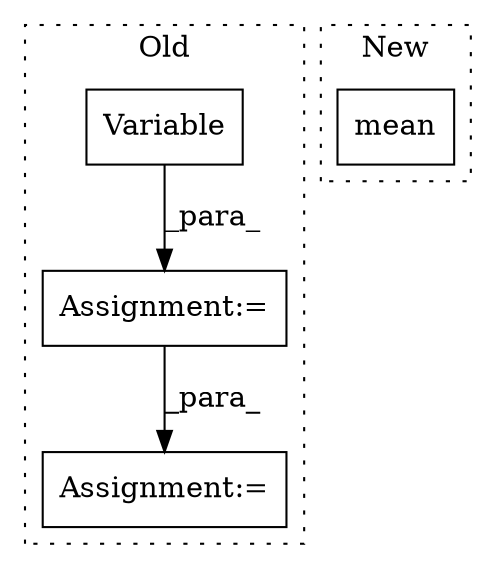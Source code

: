 digraph G {
subgraph cluster0 {
1 [label="Variable" a="32" s="5819,5850" l="9,1" shape="box"];
3 [label="Assignment:=" a="7" s="6121" l="1" shape="box"];
4 [label="Assignment:=" a="7" s="6570" l="1" shape="box"];
label = "Old";
style="dotted";
}
subgraph cluster1 {
2 [label="mean" a="32" s="6778,6828" l="5,1" shape="box"];
label = "New";
style="dotted";
}
1 -> 3 [label="_para_"];
3 -> 4 [label="_para_"];
}